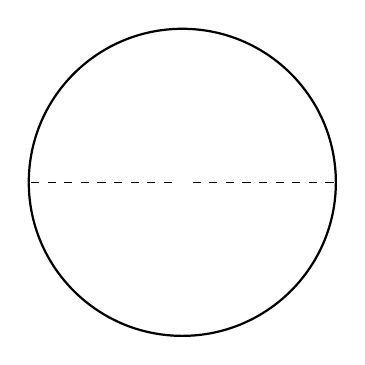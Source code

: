 \begin{tikzpicture}[scale= 1.3]
	% define constants for tikz
	\def \radius {1.5};

	% circle at 0,0
	\draw [thick] (0,0) circle (\radius);

	% dashed lines from 0.1 at each side of the circle
	\draw [dashed] (0.1,0) -- (\radius,0);
	\draw [dashed] (-0.1,0) -- (-\radius,0);


\end{tikzpicture}